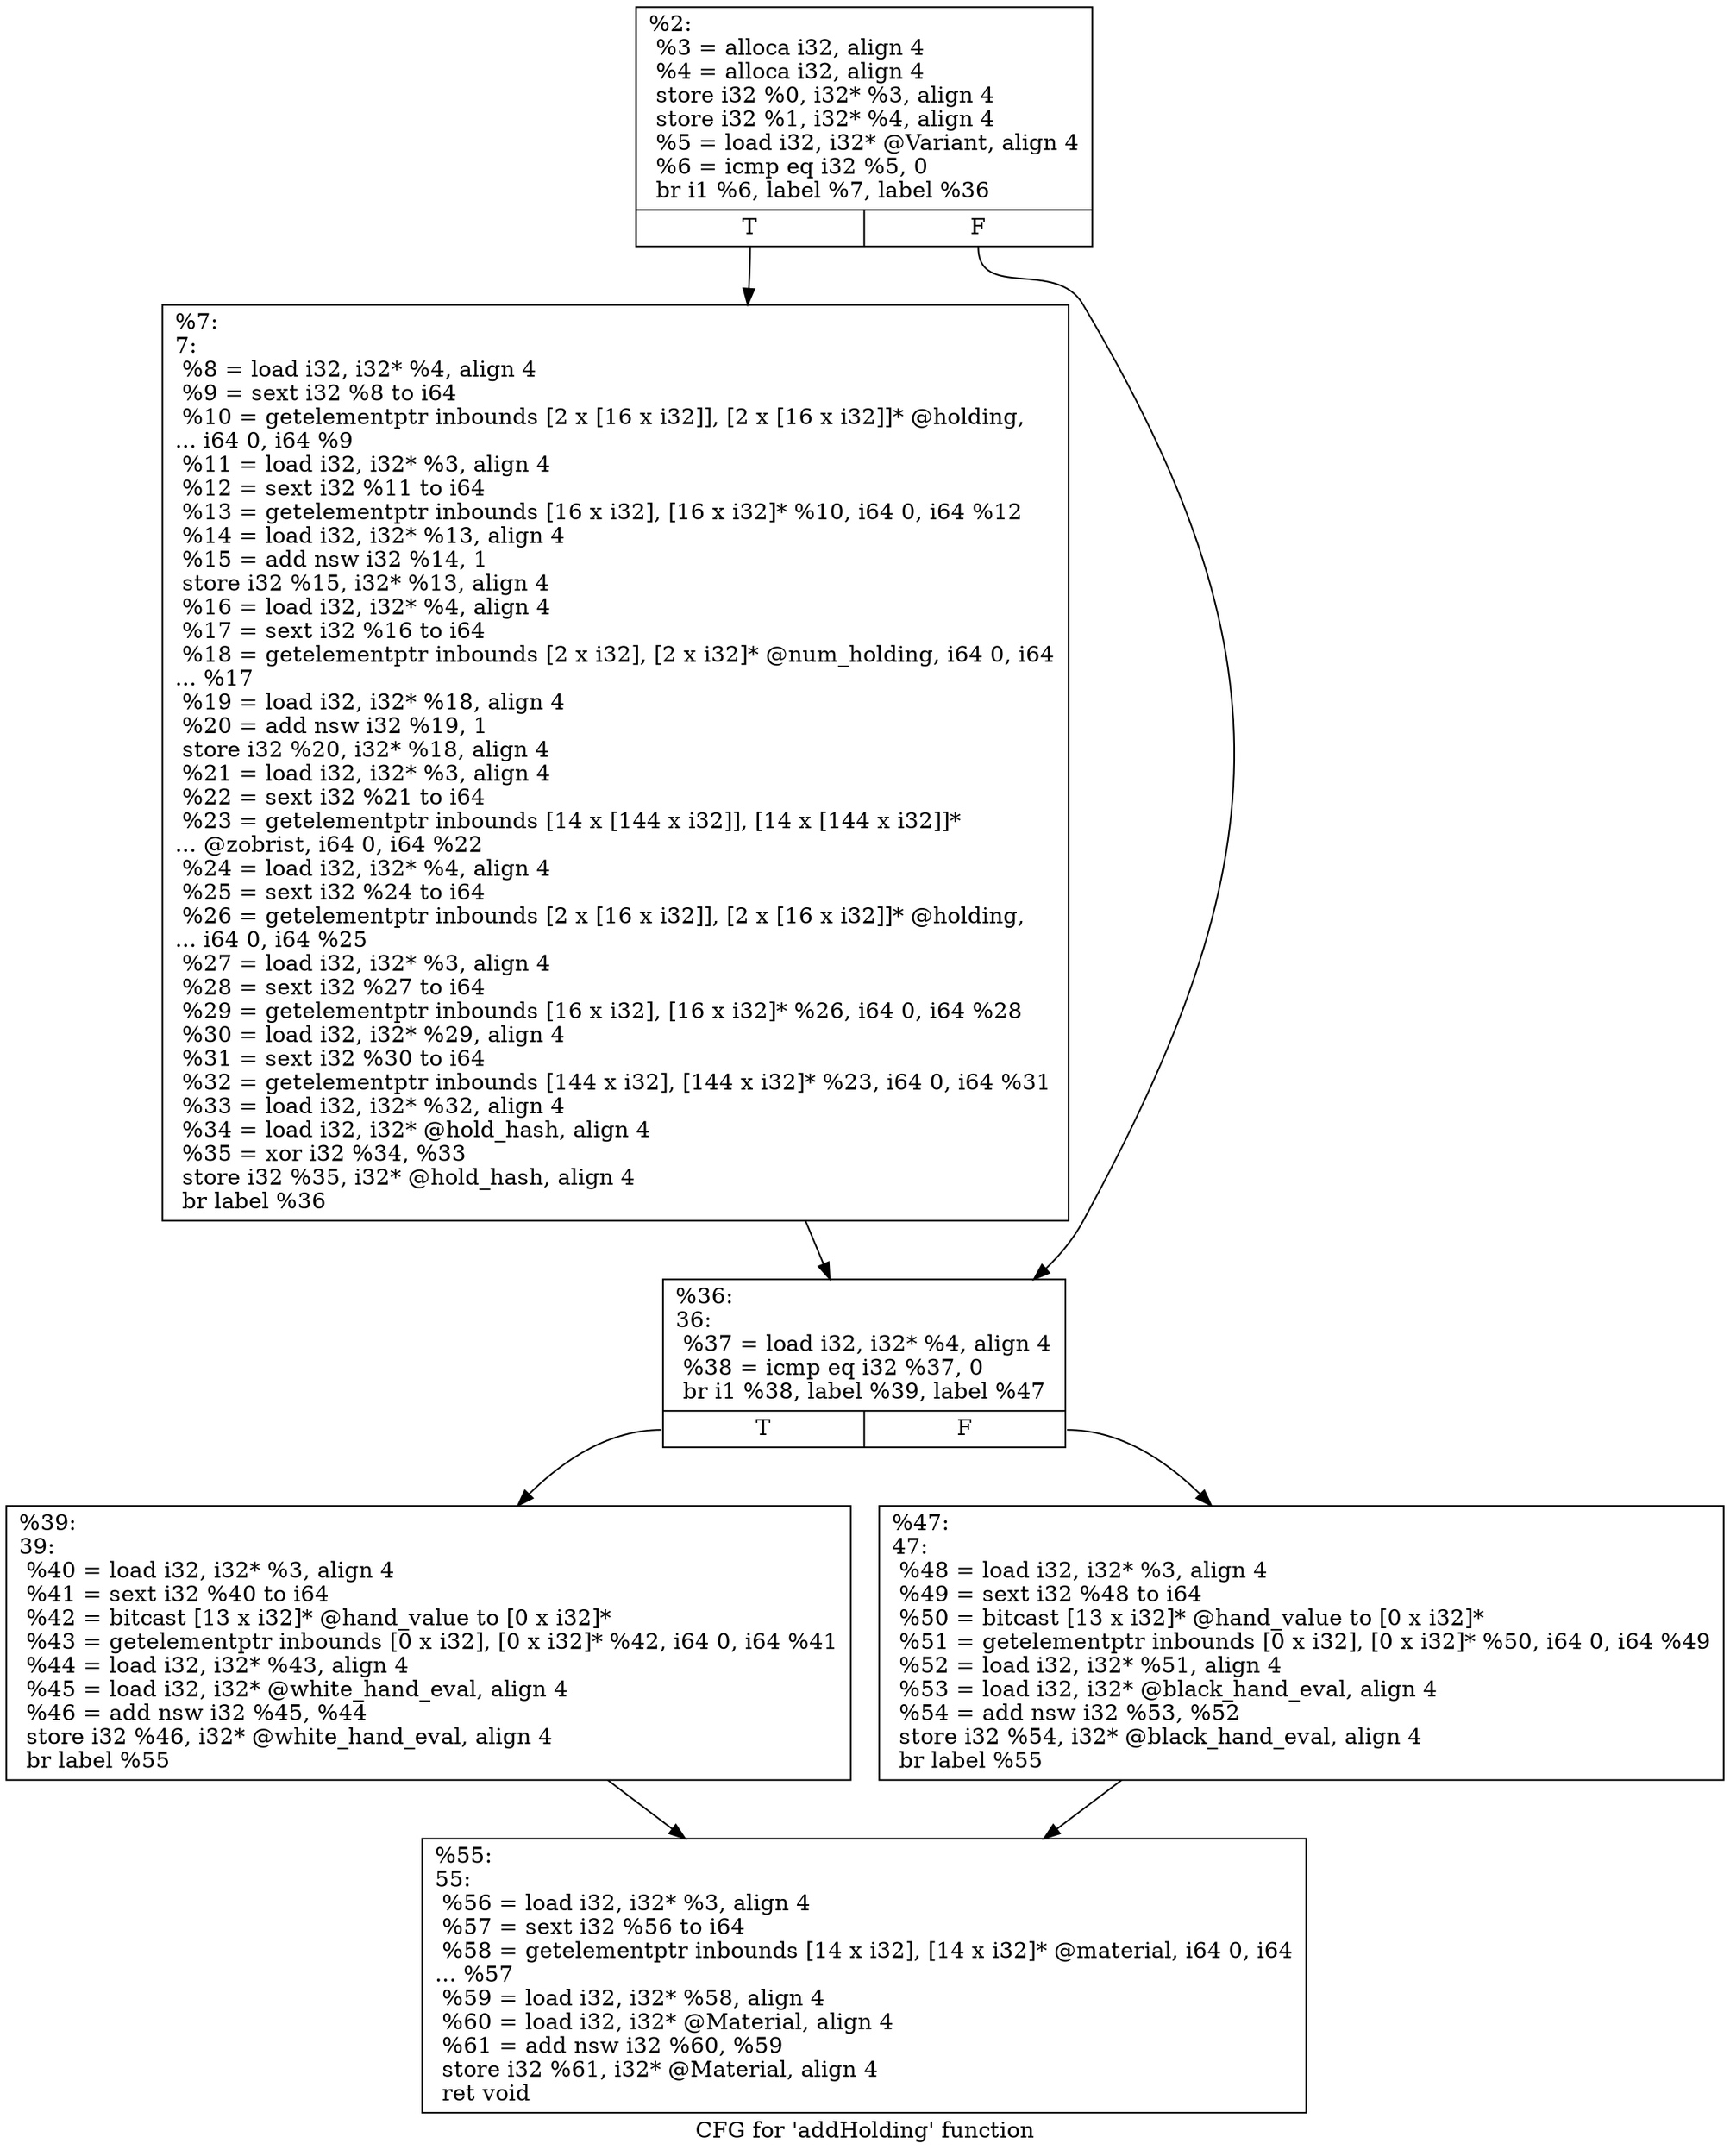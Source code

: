 digraph "CFG for 'addHolding' function" {
	label="CFG for 'addHolding' function";

	Node0x2506f80 [shape=record,label="{%2:\l  %3 = alloca i32, align 4\l  %4 = alloca i32, align 4\l  store i32 %0, i32* %3, align 4\l  store i32 %1, i32* %4, align 4\l  %5 = load i32, i32* @Variant, align 4\l  %6 = icmp eq i32 %5, 0\l  br i1 %6, label %7, label %36\l|{<s0>T|<s1>F}}"];
	Node0x2506f80:s0 -> Node0x2507ba0;
	Node0x2506f80:s1 -> Node0x2507bf0;
	Node0x2507ba0 [shape=record,label="{%7:\l7:                                                \l  %8 = load i32, i32* %4, align 4\l  %9 = sext i32 %8 to i64\l  %10 = getelementptr inbounds [2 x [16 x i32]], [2 x [16 x i32]]* @holding,\l... i64 0, i64 %9\l  %11 = load i32, i32* %3, align 4\l  %12 = sext i32 %11 to i64\l  %13 = getelementptr inbounds [16 x i32], [16 x i32]* %10, i64 0, i64 %12\l  %14 = load i32, i32* %13, align 4\l  %15 = add nsw i32 %14, 1\l  store i32 %15, i32* %13, align 4\l  %16 = load i32, i32* %4, align 4\l  %17 = sext i32 %16 to i64\l  %18 = getelementptr inbounds [2 x i32], [2 x i32]* @num_holding, i64 0, i64\l... %17\l  %19 = load i32, i32* %18, align 4\l  %20 = add nsw i32 %19, 1\l  store i32 %20, i32* %18, align 4\l  %21 = load i32, i32* %3, align 4\l  %22 = sext i32 %21 to i64\l  %23 = getelementptr inbounds [14 x [144 x i32]], [14 x [144 x i32]]*\l... @zobrist, i64 0, i64 %22\l  %24 = load i32, i32* %4, align 4\l  %25 = sext i32 %24 to i64\l  %26 = getelementptr inbounds [2 x [16 x i32]], [2 x [16 x i32]]* @holding,\l... i64 0, i64 %25\l  %27 = load i32, i32* %3, align 4\l  %28 = sext i32 %27 to i64\l  %29 = getelementptr inbounds [16 x i32], [16 x i32]* %26, i64 0, i64 %28\l  %30 = load i32, i32* %29, align 4\l  %31 = sext i32 %30 to i64\l  %32 = getelementptr inbounds [144 x i32], [144 x i32]* %23, i64 0, i64 %31\l  %33 = load i32, i32* %32, align 4\l  %34 = load i32, i32* @hold_hash, align 4\l  %35 = xor i32 %34, %33\l  store i32 %35, i32* @hold_hash, align 4\l  br label %36\l}"];
	Node0x2507ba0 -> Node0x2507bf0;
	Node0x2507bf0 [shape=record,label="{%36:\l36:                                               \l  %37 = load i32, i32* %4, align 4\l  %38 = icmp eq i32 %37, 0\l  br i1 %38, label %39, label %47\l|{<s0>T|<s1>F}}"];
	Node0x2507bf0:s0 -> Node0x2507c40;
	Node0x2507bf0:s1 -> Node0x2507c90;
	Node0x2507c40 [shape=record,label="{%39:\l39:                                               \l  %40 = load i32, i32* %3, align 4\l  %41 = sext i32 %40 to i64\l  %42 = bitcast [13 x i32]* @hand_value to [0 x i32]*\l  %43 = getelementptr inbounds [0 x i32], [0 x i32]* %42, i64 0, i64 %41\l  %44 = load i32, i32* %43, align 4\l  %45 = load i32, i32* @white_hand_eval, align 4\l  %46 = add nsw i32 %45, %44\l  store i32 %46, i32* @white_hand_eval, align 4\l  br label %55\l}"];
	Node0x2507c40 -> Node0x2507ce0;
	Node0x2507c90 [shape=record,label="{%47:\l47:                                               \l  %48 = load i32, i32* %3, align 4\l  %49 = sext i32 %48 to i64\l  %50 = bitcast [13 x i32]* @hand_value to [0 x i32]*\l  %51 = getelementptr inbounds [0 x i32], [0 x i32]* %50, i64 0, i64 %49\l  %52 = load i32, i32* %51, align 4\l  %53 = load i32, i32* @black_hand_eval, align 4\l  %54 = add nsw i32 %53, %52\l  store i32 %54, i32* @black_hand_eval, align 4\l  br label %55\l}"];
	Node0x2507c90 -> Node0x2507ce0;
	Node0x2507ce0 [shape=record,label="{%55:\l55:                                               \l  %56 = load i32, i32* %3, align 4\l  %57 = sext i32 %56 to i64\l  %58 = getelementptr inbounds [14 x i32], [14 x i32]* @material, i64 0, i64\l... %57\l  %59 = load i32, i32* %58, align 4\l  %60 = load i32, i32* @Material, align 4\l  %61 = add nsw i32 %60, %59\l  store i32 %61, i32* @Material, align 4\l  ret void\l}"];
}
